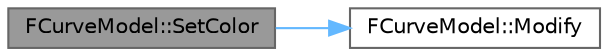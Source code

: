 digraph "FCurveModel::SetColor"
{
 // INTERACTIVE_SVG=YES
 // LATEX_PDF_SIZE
  bgcolor="transparent";
  edge [fontname=Helvetica,fontsize=10,labelfontname=Helvetica,labelfontsize=10];
  node [fontname=Helvetica,fontsize=10,shape=box,height=0.2,width=0.4];
  rankdir="LR";
  Node1 [id="Node000001",label="FCurveModel::SetColor",height=0.2,width=0.4,color="gray40", fillcolor="grey60", style="filled", fontcolor="black",tooltip=" "];
  Node1 -> Node2 [id="edge1_Node000001_Node000002",color="steelblue1",style="solid",tooltip=" "];
  Node2 [id="Node000002",label="FCurveModel::Modify",height=0.2,width=0.4,color="grey40", fillcolor="white", style="filled",URL="$d1/dd0/classFCurveModel.html#a01b44fa06239c1edb8d84d0d32c43756",tooltip="Explicitly modify the curve data."];
}

